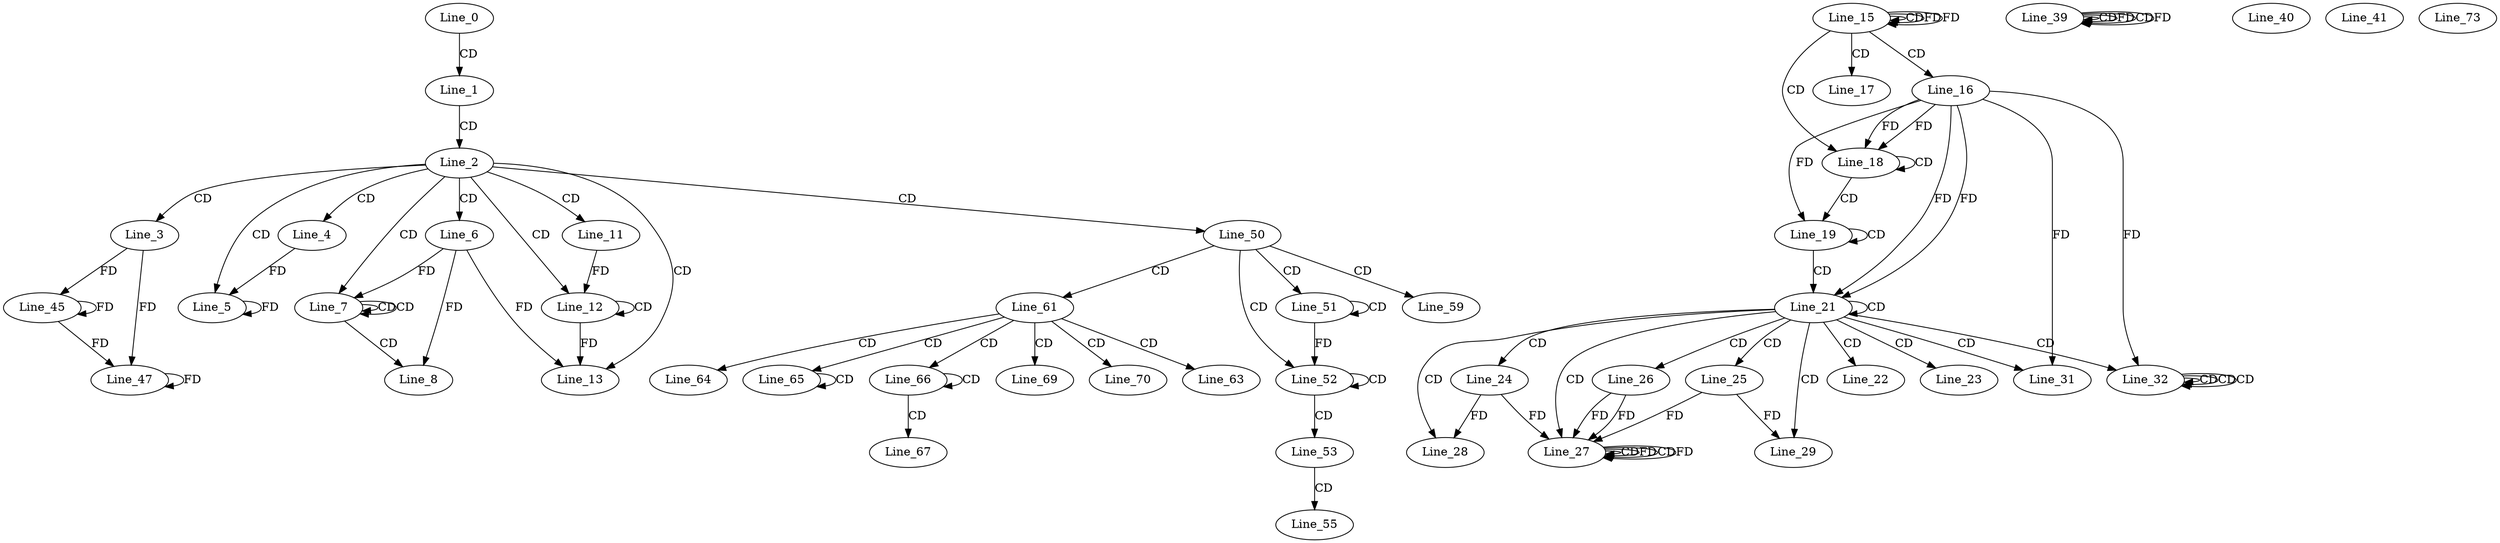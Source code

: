 digraph G {
  Line_0;
  Line_1;
  Line_2;
  Line_3;
  Line_4;
  Line_5;
  Line_5;
  Line_6;
  Line_7;
  Line_7;
  Line_7;
  Line_8;
  Line_11;
  Line_12;
  Line_12;
  Line_13;
  Line_15;
  Line_15;
  Line_15;
  Line_16;
  Line_17;
  Line_18;
  Line_18;
  Line_19;
  Line_19;
  Line_19;
  Line_21;
  Line_21;
  Line_22;
  Line_23;
  Line_24;
  Line_25;
  Line_26;
  Line_27;
  Line_27;
  Line_27;
  Line_27;
  Line_28;
  Line_29;
  Line_31;
  Line_31;
  Line_32;
  Line_32;
  Line_32;
  Line_39;
  Line_39;
  Line_39;
  Line_39;
  Line_40;
  Line_41;
  Line_45;
  Line_47;
  Line_50;
  Line_51;
  Line_51;
  Line_52;
  Line_52;
  Line_52;
  Line_53;
  Line_53;
  Line_55;
  Line_59;
  Line_61;
  Line_61;
  Line_63;
  Line_64;
  Line_65;
  Line_65;
  Line_66;
  Line_66;
  Line_66;
  Line_67;
  Line_69;
  Line_70;
  Line_73;
  Line_0 -> Line_1 [ label="CD" ];
  Line_1 -> Line_2 [ label="CD" ];
  Line_2 -> Line_3 [ label="CD" ];
  Line_2 -> Line_4 [ label="CD" ];
  Line_2 -> Line_5 [ label="CD" ];
  Line_4 -> Line_5 [ label="FD" ];
  Line_5 -> Line_5 [ label="FD" ];
  Line_2 -> Line_6 [ label="CD" ];
  Line_2 -> Line_7 [ label="CD" ];
  Line_7 -> Line_7 [ label="CD" ];
  Line_7 -> Line_7 [ label="CD" ];
  Line_6 -> Line_7 [ label="FD" ];
  Line_7 -> Line_8 [ label="CD" ];
  Line_6 -> Line_8 [ label="FD" ];
  Line_2 -> Line_11 [ label="CD" ];
  Line_2 -> Line_12 [ label="CD" ];
  Line_12 -> Line_12 [ label="CD" ];
  Line_11 -> Line_12 [ label="FD" ];
  Line_2 -> Line_13 [ label="CD" ];
  Line_6 -> Line_13 [ label="FD" ];
  Line_12 -> Line_13 [ label="FD" ];
  Line_15 -> Line_15 [ label="CD" ];
  Line_15 -> Line_15 [ label="FD" ];
  Line_15 -> Line_16 [ label="CD" ];
  Line_15 -> Line_17 [ label="CD" ];
  Line_15 -> Line_18 [ label="CD" ];
  Line_16 -> Line_18 [ label="FD" ];
  Line_18 -> Line_18 [ label="CD" ];
  Line_16 -> Line_18 [ label="FD" ];
  Line_18 -> Line_19 [ label="CD" ];
  Line_19 -> Line_19 [ label="CD" ];
  Line_16 -> Line_19 [ label="FD" ];
  Line_19 -> Line_21 [ label="CD" ];
  Line_16 -> Line_21 [ label="FD" ];
  Line_21 -> Line_21 [ label="CD" ];
  Line_16 -> Line_21 [ label="FD" ];
  Line_21 -> Line_22 [ label="CD" ];
  Line_21 -> Line_23 [ label="CD" ];
  Line_21 -> Line_24 [ label="CD" ];
  Line_21 -> Line_25 [ label="CD" ];
  Line_21 -> Line_26 [ label="CD" ];
  Line_21 -> Line_27 [ label="CD" ];
  Line_27 -> Line_27 [ label="CD" ];
  Line_27 -> Line_27 [ label="FD" ];
  Line_26 -> Line_27 [ label="FD" ];
  Line_24 -> Line_27 [ label="FD" ];
  Line_27 -> Line_27 [ label="CD" ];
  Line_25 -> Line_27 [ label="FD" ];
  Line_27 -> Line_27 [ label="FD" ];
  Line_26 -> Line_27 [ label="FD" ];
  Line_21 -> Line_28 [ label="CD" ];
  Line_24 -> Line_28 [ label="FD" ];
  Line_21 -> Line_29 [ label="CD" ];
  Line_25 -> Line_29 [ label="FD" ];
  Line_21 -> Line_31 [ label="CD" ];
  Line_16 -> Line_31 [ label="FD" ];
  Line_21 -> Line_32 [ label="CD" ];
  Line_32 -> Line_32 [ label="CD" ];
  Line_32 -> Line_32 [ label="CD" ];
  Line_32 -> Line_32 [ label="CD" ];
  Line_16 -> Line_32 [ label="FD" ];
  Line_39 -> Line_39 [ label="CD" ];
  Line_39 -> Line_39 [ label="FD" ];
  Line_39 -> Line_39 [ label="CD" ];
  Line_39 -> Line_39 [ label="FD" ];
  Line_3 -> Line_45 [ label="FD" ];
  Line_45 -> Line_45 [ label="FD" ];
  Line_3 -> Line_47 [ label="FD" ];
  Line_45 -> Line_47 [ label="FD" ];
  Line_47 -> Line_47 [ label="FD" ];
  Line_2 -> Line_50 [ label="CD" ];
  Line_50 -> Line_51 [ label="CD" ];
  Line_51 -> Line_51 [ label="CD" ];
  Line_50 -> Line_52 [ label="CD" ];
  Line_52 -> Line_52 [ label="CD" ];
  Line_51 -> Line_52 [ label="FD" ];
  Line_52 -> Line_53 [ label="CD" ];
  Line_53 -> Line_55 [ label="CD" ];
  Line_50 -> Line_59 [ label="CD" ];
  Line_50 -> Line_61 [ label="CD" ];
  Line_61 -> Line_63 [ label="CD" ];
  Line_61 -> Line_64 [ label="CD" ];
  Line_61 -> Line_65 [ label="CD" ];
  Line_65 -> Line_65 [ label="CD" ];
  Line_61 -> Line_66 [ label="CD" ];
  Line_66 -> Line_66 [ label="CD" ];
  Line_66 -> Line_67 [ label="CD" ];
  Line_61 -> Line_69 [ label="CD" ];
  Line_61 -> Line_70 [ label="CD" ];
  Line_15 -> Line_15 [ label="FD" ];
}
